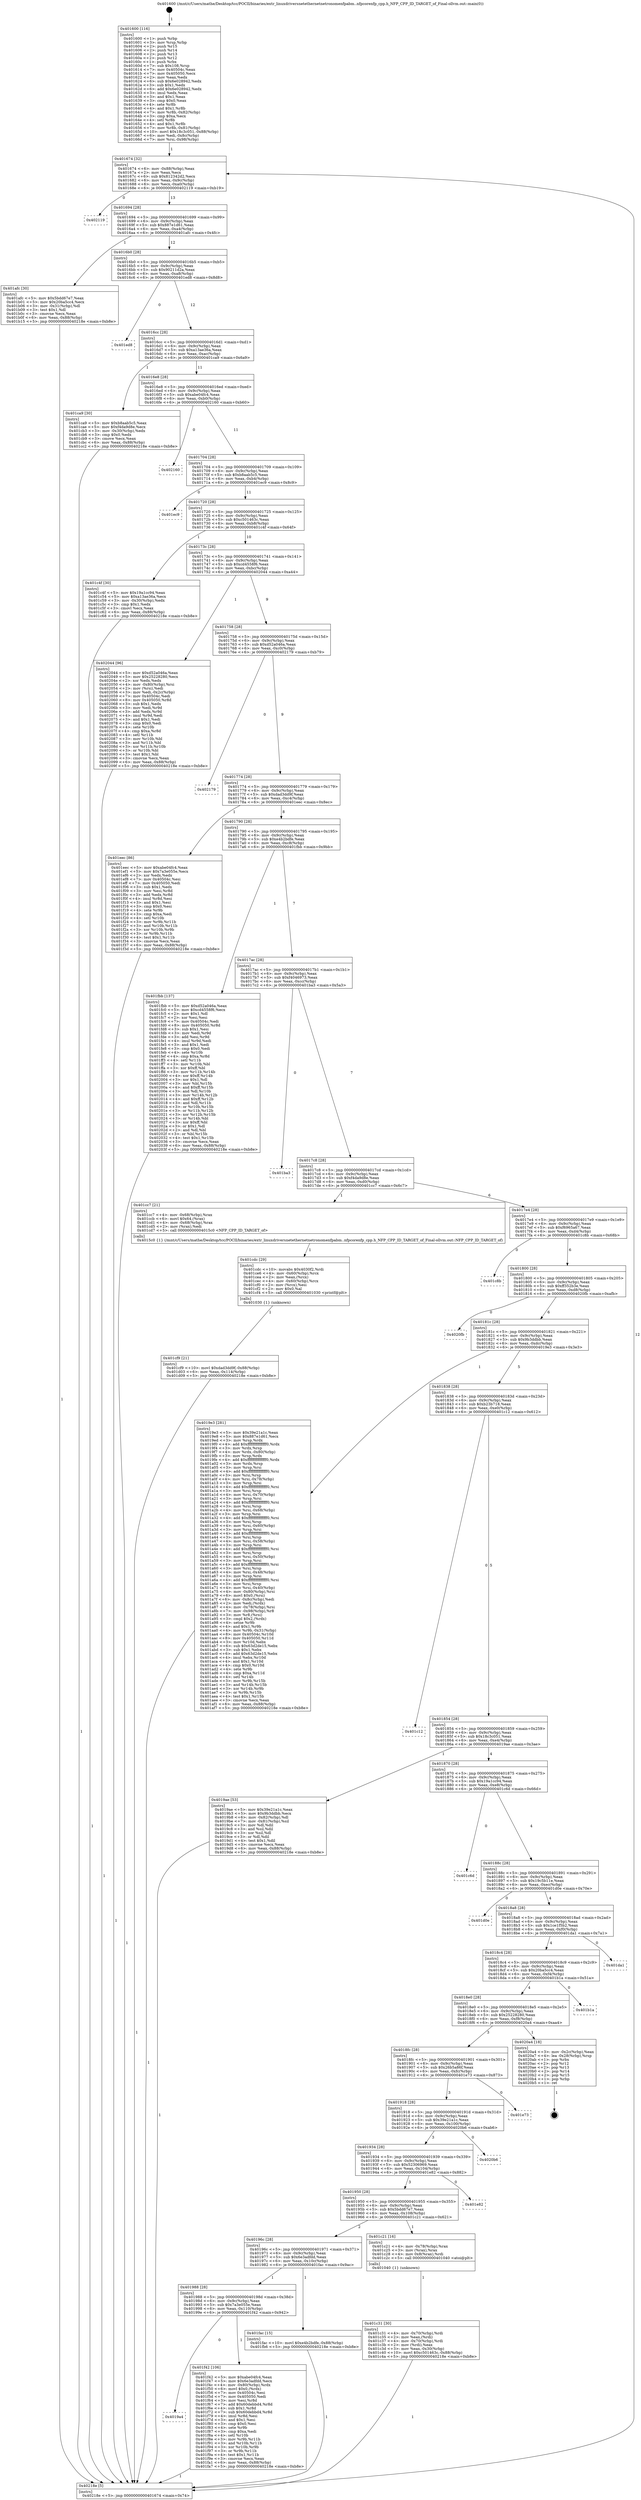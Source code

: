 digraph "0x401600" {
  label = "0x401600 (/mnt/c/Users/mathe/Desktop/tcc/POCII/binaries/extr_linuxdriversnetethernetnetronomenfpabm..nfpcorenfp_cpp.h_NFP_CPP_ID_TARGET_of_Final-ollvm.out::main(0))"
  labelloc = "t"
  node[shape=record]

  Entry [label="",width=0.3,height=0.3,shape=circle,fillcolor=black,style=filled]
  "0x401674" [label="{
     0x401674 [32]\l
     | [instrs]\l
     &nbsp;&nbsp;0x401674 \<+6\>: mov -0x88(%rbp),%eax\l
     &nbsp;&nbsp;0x40167a \<+2\>: mov %eax,%ecx\l
     &nbsp;&nbsp;0x40167c \<+6\>: sub $0x812342d2,%ecx\l
     &nbsp;&nbsp;0x401682 \<+6\>: mov %eax,-0x9c(%rbp)\l
     &nbsp;&nbsp;0x401688 \<+6\>: mov %ecx,-0xa0(%rbp)\l
     &nbsp;&nbsp;0x40168e \<+6\>: je 0000000000402119 \<main+0xb19\>\l
  }"]
  "0x402119" [label="{
     0x402119\l
  }", style=dashed]
  "0x401694" [label="{
     0x401694 [28]\l
     | [instrs]\l
     &nbsp;&nbsp;0x401694 \<+5\>: jmp 0000000000401699 \<main+0x99\>\l
     &nbsp;&nbsp;0x401699 \<+6\>: mov -0x9c(%rbp),%eax\l
     &nbsp;&nbsp;0x40169f \<+5\>: sub $0x887e1d61,%eax\l
     &nbsp;&nbsp;0x4016a4 \<+6\>: mov %eax,-0xa4(%rbp)\l
     &nbsp;&nbsp;0x4016aa \<+6\>: je 0000000000401afc \<main+0x4fc\>\l
  }"]
  Exit [label="",width=0.3,height=0.3,shape=circle,fillcolor=black,style=filled,peripheries=2]
  "0x401afc" [label="{
     0x401afc [30]\l
     | [instrs]\l
     &nbsp;&nbsp;0x401afc \<+5\>: mov $0x5bdd67e7,%eax\l
     &nbsp;&nbsp;0x401b01 \<+5\>: mov $0x20ba5cc4,%ecx\l
     &nbsp;&nbsp;0x401b06 \<+3\>: mov -0x31(%rbp),%dl\l
     &nbsp;&nbsp;0x401b09 \<+3\>: test $0x1,%dl\l
     &nbsp;&nbsp;0x401b0c \<+3\>: cmovne %ecx,%eax\l
     &nbsp;&nbsp;0x401b0f \<+6\>: mov %eax,-0x88(%rbp)\l
     &nbsp;&nbsp;0x401b15 \<+5\>: jmp 000000000040218e \<main+0xb8e\>\l
  }"]
  "0x4016b0" [label="{
     0x4016b0 [28]\l
     | [instrs]\l
     &nbsp;&nbsp;0x4016b0 \<+5\>: jmp 00000000004016b5 \<main+0xb5\>\l
     &nbsp;&nbsp;0x4016b5 \<+6\>: mov -0x9c(%rbp),%eax\l
     &nbsp;&nbsp;0x4016bb \<+5\>: sub $0x90211d2a,%eax\l
     &nbsp;&nbsp;0x4016c0 \<+6\>: mov %eax,-0xa8(%rbp)\l
     &nbsp;&nbsp;0x4016c6 \<+6\>: je 0000000000401ed8 \<main+0x8d8\>\l
  }"]
  "0x4019a4" [label="{
     0x4019a4\l
  }", style=dashed]
  "0x401ed8" [label="{
     0x401ed8\l
  }", style=dashed]
  "0x4016cc" [label="{
     0x4016cc [28]\l
     | [instrs]\l
     &nbsp;&nbsp;0x4016cc \<+5\>: jmp 00000000004016d1 \<main+0xd1\>\l
     &nbsp;&nbsp;0x4016d1 \<+6\>: mov -0x9c(%rbp),%eax\l
     &nbsp;&nbsp;0x4016d7 \<+5\>: sub $0xa13ae36a,%eax\l
     &nbsp;&nbsp;0x4016dc \<+6\>: mov %eax,-0xac(%rbp)\l
     &nbsp;&nbsp;0x4016e2 \<+6\>: je 0000000000401ca9 \<main+0x6a9\>\l
  }"]
  "0x401f42" [label="{
     0x401f42 [106]\l
     | [instrs]\l
     &nbsp;&nbsp;0x401f42 \<+5\>: mov $0xabe04fc4,%eax\l
     &nbsp;&nbsp;0x401f47 \<+5\>: mov $0x6e3adfdd,%ecx\l
     &nbsp;&nbsp;0x401f4c \<+4\>: mov -0x80(%rbp),%rdx\l
     &nbsp;&nbsp;0x401f50 \<+6\>: movl $0x0,(%rdx)\l
     &nbsp;&nbsp;0x401f56 \<+7\>: mov 0x40504c,%esi\l
     &nbsp;&nbsp;0x401f5d \<+7\>: mov 0x405050,%edi\l
     &nbsp;&nbsp;0x401f64 \<+3\>: mov %esi,%r8d\l
     &nbsp;&nbsp;0x401f67 \<+7\>: add $0x60debbd4,%r8d\l
     &nbsp;&nbsp;0x401f6e \<+4\>: sub $0x1,%r8d\l
     &nbsp;&nbsp;0x401f72 \<+7\>: sub $0x60debbd4,%r8d\l
     &nbsp;&nbsp;0x401f79 \<+4\>: imul %r8d,%esi\l
     &nbsp;&nbsp;0x401f7d \<+3\>: and $0x1,%esi\l
     &nbsp;&nbsp;0x401f80 \<+3\>: cmp $0x0,%esi\l
     &nbsp;&nbsp;0x401f83 \<+4\>: sete %r9b\l
     &nbsp;&nbsp;0x401f87 \<+3\>: cmp $0xa,%edi\l
     &nbsp;&nbsp;0x401f8a \<+4\>: setl %r10b\l
     &nbsp;&nbsp;0x401f8e \<+3\>: mov %r9b,%r11b\l
     &nbsp;&nbsp;0x401f91 \<+3\>: and %r10b,%r11b\l
     &nbsp;&nbsp;0x401f94 \<+3\>: xor %r10b,%r9b\l
     &nbsp;&nbsp;0x401f97 \<+3\>: or %r9b,%r11b\l
     &nbsp;&nbsp;0x401f9a \<+4\>: test $0x1,%r11b\l
     &nbsp;&nbsp;0x401f9e \<+3\>: cmovne %ecx,%eax\l
     &nbsp;&nbsp;0x401fa1 \<+6\>: mov %eax,-0x88(%rbp)\l
     &nbsp;&nbsp;0x401fa7 \<+5\>: jmp 000000000040218e \<main+0xb8e\>\l
  }"]
  "0x401ca9" [label="{
     0x401ca9 [30]\l
     | [instrs]\l
     &nbsp;&nbsp;0x401ca9 \<+5\>: mov $0xb8aab5c5,%eax\l
     &nbsp;&nbsp;0x401cae \<+5\>: mov $0xf4da9d8e,%ecx\l
     &nbsp;&nbsp;0x401cb3 \<+3\>: mov -0x30(%rbp),%edx\l
     &nbsp;&nbsp;0x401cb6 \<+3\>: cmp $0x0,%edx\l
     &nbsp;&nbsp;0x401cb9 \<+3\>: cmove %ecx,%eax\l
     &nbsp;&nbsp;0x401cbc \<+6\>: mov %eax,-0x88(%rbp)\l
     &nbsp;&nbsp;0x401cc2 \<+5\>: jmp 000000000040218e \<main+0xb8e\>\l
  }"]
  "0x4016e8" [label="{
     0x4016e8 [28]\l
     | [instrs]\l
     &nbsp;&nbsp;0x4016e8 \<+5\>: jmp 00000000004016ed \<main+0xed\>\l
     &nbsp;&nbsp;0x4016ed \<+6\>: mov -0x9c(%rbp),%eax\l
     &nbsp;&nbsp;0x4016f3 \<+5\>: sub $0xabe04fc4,%eax\l
     &nbsp;&nbsp;0x4016f8 \<+6\>: mov %eax,-0xb0(%rbp)\l
     &nbsp;&nbsp;0x4016fe \<+6\>: je 0000000000402160 \<main+0xb60\>\l
  }"]
  "0x401988" [label="{
     0x401988 [28]\l
     | [instrs]\l
     &nbsp;&nbsp;0x401988 \<+5\>: jmp 000000000040198d \<main+0x38d\>\l
     &nbsp;&nbsp;0x40198d \<+6\>: mov -0x9c(%rbp),%eax\l
     &nbsp;&nbsp;0x401993 \<+5\>: sub $0x7a3e055e,%eax\l
     &nbsp;&nbsp;0x401998 \<+6\>: mov %eax,-0x110(%rbp)\l
     &nbsp;&nbsp;0x40199e \<+6\>: je 0000000000401f42 \<main+0x942\>\l
  }"]
  "0x402160" [label="{
     0x402160\l
  }", style=dashed]
  "0x401704" [label="{
     0x401704 [28]\l
     | [instrs]\l
     &nbsp;&nbsp;0x401704 \<+5\>: jmp 0000000000401709 \<main+0x109\>\l
     &nbsp;&nbsp;0x401709 \<+6\>: mov -0x9c(%rbp),%eax\l
     &nbsp;&nbsp;0x40170f \<+5\>: sub $0xb8aab5c5,%eax\l
     &nbsp;&nbsp;0x401714 \<+6\>: mov %eax,-0xb4(%rbp)\l
     &nbsp;&nbsp;0x40171a \<+6\>: je 0000000000401ec9 \<main+0x8c9\>\l
  }"]
  "0x401fac" [label="{
     0x401fac [15]\l
     | [instrs]\l
     &nbsp;&nbsp;0x401fac \<+10\>: movl $0xe4b2bdfe,-0x88(%rbp)\l
     &nbsp;&nbsp;0x401fb6 \<+5\>: jmp 000000000040218e \<main+0xb8e\>\l
  }"]
  "0x401ec9" [label="{
     0x401ec9\l
  }", style=dashed]
  "0x401720" [label="{
     0x401720 [28]\l
     | [instrs]\l
     &nbsp;&nbsp;0x401720 \<+5\>: jmp 0000000000401725 \<main+0x125\>\l
     &nbsp;&nbsp;0x401725 \<+6\>: mov -0x9c(%rbp),%eax\l
     &nbsp;&nbsp;0x40172b \<+5\>: sub $0xc501463c,%eax\l
     &nbsp;&nbsp;0x401730 \<+6\>: mov %eax,-0xb8(%rbp)\l
     &nbsp;&nbsp;0x401736 \<+6\>: je 0000000000401c4f \<main+0x64f\>\l
  }"]
  "0x401cf9" [label="{
     0x401cf9 [21]\l
     | [instrs]\l
     &nbsp;&nbsp;0x401cf9 \<+10\>: movl $0xdad3dd9f,-0x88(%rbp)\l
     &nbsp;&nbsp;0x401d03 \<+6\>: mov %eax,-0x114(%rbp)\l
     &nbsp;&nbsp;0x401d09 \<+5\>: jmp 000000000040218e \<main+0xb8e\>\l
  }"]
  "0x401c4f" [label="{
     0x401c4f [30]\l
     | [instrs]\l
     &nbsp;&nbsp;0x401c4f \<+5\>: mov $0x19a1cc94,%eax\l
     &nbsp;&nbsp;0x401c54 \<+5\>: mov $0xa13ae36a,%ecx\l
     &nbsp;&nbsp;0x401c59 \<+3\>: mov -0x30(%rbp),%edx\l
     &nbsp;&nbsp;0x401c5c \<+3\>: cmp $0x1,%edx\l
     &nbsp;&nbsp;0x401c5f \<+3\>: cmovl %ecx,%eax\l
     &nbsp;&nbsp;0x401c62 \<+6\>: mov %eax,-0x88(%rbp)\l
     &nbsp;&nbsp;0x401c68 \<+5\>: jmp 000000000040218e \<main+0xb8e\>\l
  }"]
  "0x40173c" [label="{
     0x40173c [28]\l
     | [instrs]\l
     &nbsp;&nbsp;0x40173c \<+5\>: jmp 0000000000401741 \<main+0x141\>\l
     &nbsp;&nbsp;0x401741 \<+6\>: mov -0x9c(%rbp),%eax\l
     &nbsp;&nbsp;0x401747 \<+5\>: sub $0xcd4558f6,%eax\l
     &nbsp;&nbsp;0x40174c \<+6\>: mov %eax,-0xbc(%rbp)\l
     &nbsp;&nbsp;0x401752 \<+6\>: je 0000000000402044 \<main+0xa44\>\l
  }"]
  "0x401cdc" [label="{
     0x401cdc [29]\l
     | [instrs]\l
     &nbsp;&nbsp;0x401cdc \<+10\>: movabs $0x4030f2,%rdi\l
     &nbsp;&nbsp;0x401ce6 \<+4\>: mov -0x60(%rbp),%rcx\l
     &nbsp;&nbsp;0x401cea \<+2\>: mov %eax,(%rcx)\l
     &nbsp;&nbsp;0x401cec \<+4\>: mov -0x60(%rbp),%rcx\l
     &nbsp;&nbsp;0x401cf0 \<+2\>: mov (%rcx),%esi\l
     &nbsp;&nbsp;0x401cf2 \<+2\>: mov $0x0,%al\l
     &nbsp;&nbsp;0x401cf4 \<+5\>: call 0000000000401030 \<printf@plt\>\l
     | [calls]\l
     &nbsp;&nbsp;0x401030 \{1\} (unknown)\l
  }"]
  "0x402044" [label="{
     0x402044 [96]\l
     | [instrs]\l
     &nbsp;&nbsp;0x402044 \<+5\>: mov $0xd52a046a,%eax\l
     &nbsp;&nbsp;0x402049 \<+5\>: mov $0x25228280,%ecx\l
     &nbsp;&nbsp;0x40204e \<+2\>: xor %edx,%edx\l
     &nbsp;&nbsp;0x402050 \<+4\>: mov -0x80(%rbp),%rsi\l
     &nbsp;&nbsp;0x402054 \<+2\>: mov (%rsi),%edi\l
     &nbsp;&nbsp;0x402056 \<+3\>: mov %edi,-0x2c(%rbp)\l
     &nbsp;&nbsp;0x402059 \<+7\>: mov 0x40504c,%edi\l
     &nbsp;&nbsp;0x402060 \<+8\>: mov 0x405050,%r8d\l
     &nbsp;&nbsp;0x402068 \<+3\>: sub $0x1,%edx\l
     &nbsp;&nbsp;0x40206b \<+3\>: mov %edi,%r9d\l
     &nbsp;&nbsp;0x40206e \<+3\>: add %edx,%r9d\l
     &nbsp;&nbsp;0x402071 \<+4\>: imul %r9d,%edi\l
     &nbsp;&nbsp;0x402075 \<+3\>: and $0x1,%edi\l
     &nbsp;&nbsp;0x402078 \<+3\>: cmp $0x0,%edi\l
     &nbsp;&nbsp;0x40207b \<+4\>: sete %r10b\l
     &nbsp;&nbsp;0x40207f \<+4\>: cmp $0xa,%r8d\l
     &nbsp;&nbsp;0x402083 \<+4\>: setl %r11b\l
     &nbsp;&nbsp;0x402087 \<+3\>: mov %r10b,%bl\l
     &nbsp;&nbsp;0x40208a \<+3\>: and %r11b,%bl\l
     &nbsp;&nbsp;0x40208d \<+3\>: xor %r11b,%r10b\l
     &nbsp;&nbsp;0x402090 \<+3\>: or %r10b,%bl\l
     &nbsp;&nbsp;0x402093 \<+3\>: test $0x1,%bl\l
     &nbsp;&nbsp;0x402096 \<+3\>: cmovne %ecx,%eax\l
     &nbsp;&nbsp;0x402099 \<+6\>: mov %eax,-0x88(%rbp)\l
     &nbsp;&nbsp;0x40209f \<+5\>: jmp 000000000040218e \<main+0xb8e\>\l
  }"]
  "0x401758" [label="{
     0x401758 [28]\l
     | [instrs]\l
     &nbsp;&nbsp;0x401758 \<+5\>: jmp 000000000040175d \<main+0x15d\>\l
     &nbsp;&nbsp;0x40175d \<+6\>: mov -0x9c(%rbp),%eax\l
     &nbsp;&nbsp;0x401763 \<+5\>: sub $0xd52a046a,%eax\l
     &nbsp;&nbsp;0x401768 \<+6\>: mov %eax,-0xc0(%rbp)\l
     &nbsp;&nbsp;0x40176e \<+6\>: je 0000000000402179 \<main+0xb79\>\l
  }"]
  "0x401c31" [label="{
     0x401c31 [30]\l
     | [instrs]\l
     &nbsp;&nbsp;0x401c31 \<+4\>: mov -0x70(%rbp),%rdi\l
     &nbsp;&nbsp;0x401c35 \<+2\>: mov %eax,(%rdi)\l
     &nbsp;&nbsp;0x401c37 \<+4\>: mov -0x70(%rbp),%rdi\l
     &nbsp;&nbsp;0x401c3b \<+2\>: mov (%rdi),%eax\l
     &nbsp;&nbsp;0x401c3d \<+3\>: mov %eax,-0x30(%rbp)\l
     &nbsp;&nbsp;0x401c40 \<+10\>: movl $0xc501463c,-0x88(%rbp)\l
     &nbsp;&nbsp;0x401c4a \<+5\>: jmp 000000000040218e \<main+0xb8e\>\l
  }"]
  "0x402179" [label="{
     0x402179\l
  }", style=dashed]
  "0x401774" [label="{
     0x401774 [28]\l
     | [instrs]\l
     &nbsp;&nbsp;0x401774 \<+5\>: jmp 0000000000401779 \<main+0x179\>\l
     &nbsp;&nbsp;0x401779 \<+6\>: mov -0x9c(%rbp),%eax\l
     &nbsp;&nbsp;0x40177f \<+5\>: sub $0xdad3dd9f,%eax\l
     &nbsp;&nbsp;0x401784 \<+6\>: mov %eax,-0xc4(%rbp)\l
     &nbsp;&nbsp;0x40178a \<+6\>: je 0000000000401eec \<main+0x8ec\>\l
  }"]
  "0x40196c" [label="{
     0x40196c [28]\l
     | [instrs]\l
     &nbsp;&nbsp;0x40196c \<+5\>: jmp 0000000000401971 \<main+0x371\>\l
     &nbsp;&nbsp;0x401971 \<+6\>: mov -0x9c(%rbp),%eax\l
     &nbsp;&nbsp;0x401977 \<+5\>: sub $0x6e3adfdd,%eax\l
     &nbsp;&nbsp;0x40197c \<+6\>: mov %eax,-0x10c(%rbp)\l
     &nbsp;&nbsp;0x401982 \<+6\>: je 0000000000401fac \<main+0x9ac\>\l
  }"]
  "0x401eec" [label="{
     0x401eec [86]\l
     | [instrs]\l
     &nbsp;&nbsp;0x401eec \<+5\>: mov $0xabe04fc4,%eax\l
     &nbsp;&nbsp;0x401ef1 \<+5\>: mov $0x7a3e055e,%ecx\l
     &nbsp;&nbsp;0x401ef6 \<+2\>: xor %edx,%edx\l
     &nbsp;&nbsp;0x401ef8 \<+7\>: mov 0x40504c,%esi\l
     &nbsp;&nbsp;0x401eff \<+7\>: mov 0x405050,%edi\l
     &nbsp;&nbsp;0x401f06 \<+3\>: sub $0x1,%edx\l
     &nbsp;&nbsp;0x401f09 \<+3\>: mov %esi,%r8d\l
     &nbsp;&nbsp;0x401f0c \<+3\>: add %edx,%r8d\l
     &nbsp;&nbsp;0x401f0f \<+4\>: imul %r8d,%esi\l
     &nbsp;&nbsp;0x401f13 \<+3\>: and $0x1,%esi\l
     &nbsp;&nbsp;0x401f16 \<+3\>: cmp $0x0,%esi\l
     &nbsp;&nbsp;0x401f19 \<+4\>: sete %r9b\l
     &nbsp;&nbsp;0x401f1d \<+3\>: cmp $0xa,%edi\l
     &nbsp;&nbsp;0x401f20 \<+4\>: setl %r10b\l
     &nbsp;&nbsp;0x401f24 \<+3\>: mov %r9b,%r11b\l
     &nbsp;&nbsp;0x401f27 \<+3\>: and %r10b,%r11b\l
     &nbsp;&nbsp;0x401f2a \<+3\>: xor %r10b,%r9b\l
     &nbsp;&nbsp;0x401f2d \<+3\>: or %r9b,%r11b\l
     &nbsp;&nbsp;0x401f30 \<+4\>: test $0x1,%r11b\l
     &nbsp;&nbsp;0x401f34 \<+3\>: cmovne %ecx,%eax\l
     &nbsp;&nbsp;0x401f37 \<+6\>: mov %eax,-0x88(%rbp)\l
     &nbsp;&nbsp;0x401f3d \<+5\>: jmp 000000000040218e \<main+0xb8e\>\l
  }"]
  "0x401790" [label="{
     0x401790 [28]\l
     | [instrs]\l
     &nbsp;&nbsp;0x401790 \<+5\>: jmp 0000000000401795 \<main+0x195\>\l
     &nbsp;&nbsp;0x401795 \<+6\>: mov -0x9c(%rbp),%eax\l
     &nbsp;&nbsp;0x40179b \<+5\>: sub $0xe4b2bdfe,%eax\l
     &nbsp;&nbsp;0x4017a0 \<+6\>: mov %eax,-0xc8(%rbp)\l
     &nbsp;&nbsp;0x4017a6 \<+6\>: je 0000000000401fbb \<main+0x9bb\>\l
  }"]
  "0x401c21" [label="{
     0x401c21 [16]\l
     | [instrs]\l
     &nbsp;&nbsp;0x401c21 \<+4\>: mov -0x78(%rbp),%rax\l
     &nbsp;&nbsp;0x401c25 \<+3\>: mov (%rax),%rax\l
     &nbsp;&nbsp;0x401c28 \<+4\>: mov 0x8(%rax),%rdi\l
     &nbsp;&nbsp;0x401c2c \<+5\>: call 0000000000401040 \<atoi@plt\>\l
     | [calls]\l
     &nbsp;&nbsp;0x401040 \{1\} (unknown)\l
  }"]
  "0x401fbb" [label="{
     0x401fbb [137]\l
     | [instrs]\l
     &nbsp;&nbsp;0x401fbb \<+5\>: mov $0xd52a046a,%eax\l
     &nbsp;&nbsp;0x401fc0 \<+5\>: mov $0xcd4558f6,%ecx\l
     &nbsp;&nbsp;0x401fc5 \<+2\>: mov $0x1,%dl\l
     &nbsp;&nbsp;0x401fc7 \<+2\>: xor %esi,%esi\l
     &nbsp;&nbsp;0x401fc9 \<+7\>: mov 0x40504c,%edi\l
     &nbsp;&nbsp;0x401fd0 \<+8\>: mov 0x405050,%r8d\l
     &nbsp;&nbsp;0x401fd8 \<+3\>: sub $0x1,%esi\l
     &nbsp;&nbsp;0x401fdb \<+3\>: mov %edi,%r9d\l
     &nbsp;&nbsp;0x401fde \<+3\>: add %esi,%r9d\l
     &nbsp;&nbsp;0x401fe1 \<+4\>: imul %r9d,%edi\l
     &nbsp;&nbsp;0x401fe5 \<+3\>: and $0x1,%edi\l
     &nbsp;&nbsp;0x401fe8 \<+3\>: cmp $0x0,%edi\l
     &nbsp;&nbsp;0x401feb \<+4\>: sete %r10b\l
     &nbsp;&nbsp;0x401fef \<+4\>: cmp $0xa,%r8d\l
     &nbsp;&nbsp;0x401ff3 \<+4\>: setl %r11b\l
     &nbsp;&nbsp;0x401ff7 \<+3\>: mov %r10b,%bl\l
     &nbsp;&nbsp;0x401ffa \<+3\>: xor $0xff,%bl\l
     &nbsp;&nbsp;0x401ffd \<+3\>: mov %r11b,%r14b\l
     &nbsp;&nbsp;0x402000 \<+4\>: xor $0xff,%r14b\l
     &nbsp;&nbsp;0x402004 \<+3\>: xor $0x1,%dl\l
     &nbsp;&nbsp;0x402007 \<+3\>: mov %bl,%r15b\l
     &nbsp;&nbsp;0x40200a \<+4\>: and $0xff,%r15b\l
     &nbsp;&nbsp;0x40200e \<+3\>: and %dl,%r10b\l
     &nbsp;&nbsp;0x402011 \<+3\>: mov %r14b,%r12b\l
     &nbsp;&nbsp;0x402014 \<+4\>: and $0xff,%r12b\l
     &nbsp;&nbsp;0x402018 \<+3\>: and %dl,%r11b\l
     &nbsp;&nbsp;0x40201b \<+3\>: or %r10b,%r15b\l
     &nbsp;&nbsp;0x40201e \<+3\>: or %r11b,%r12b\l
     &nbsp;&nbsp;0x402021 \<+3\>: xor %r12b,%r15b\l
     &nbsp;&nbsp;0x402024 \<+3\>: or %r14b,%bl\l
     &nbsp;&nbsp;0x402027 \<+3\>: xor $0xff,%bl\l
     &nbsp;&nbsp;0x40202a \<+3\>: or $0x1,%dl\l
     &nbsp;&nbsp;0x40202d \<+2\>: and %dl,%bl\l
     &nbsp;&nbsp;0x40202f \<+3\>: or %bl,%r15b\l
     &nbsp;&nbsp;0x402032 \<+4\>: test $0x1,%r15b\l
     &nbsp;&nbsp;0x402036 \<+3\>: cmovne %ecx,%eax\l
     &nbsp;&nbsp;0x402039 \<+6\>: mov %eax,-0x88(%rbp)\l
     &nbsp;&nbsp;0x40203f \<+5\>: jmp 000000000040218e \<main+0xb8e\>\l
  }"]
  "0x4017ac" [label="{
     0x4017ac [28]\l
     | [instrs]\l
     &nbsp;&nbsp;0x4017ac \<+5\>: jmp 00000000004017b1 \<main+0x1b1\>\l
     &nbsp;&nbsp;0x4017b1 \<+6\>: mov -0x9c(%rbp),%eax\l
     &nbsp;&nbsp;0x4017b7 \<+5\>: sub $0xf4046973,%eax\l
     &nbsp;&nbsp;0x4017bc \<+6\>: mov %eax,-0xcc(%rbp)\l
     &nbsp;&nbsp;0x4017c2 \<+6\>: je 0000000000401ba3 \<main+0x5a3\>\l
  }"]
  "0x401950" [label="{
     0x401950 [28]\l
     | [instrs]\l
     &nbsp;&nbsp;0x401950 \<+5\>: jmp 0000000000401955 \<main+0x355\>\l
     &nbsp;&nbsp;0x401955 \<+6\>: mov -0x9c(%rbp),%eax\l
     &nbsp;&nbsp;0x40195b \<+5\>: sub $0x5bdd67e7,%eax\l
     &nbsp;&nbsp;0x401960 \<+6\>: mov %eax,-0x108(%rbp)\l
     &nbsp;&nbsp;0x401966 \<+6\>: je 0000000000401c21 \<main+0x621\>\l
  }"]
  "0x401ba3" [label="{
     0x401ba3\l
  }", style=dashed]
  "0x4017c8" [label="{
     0x4017c8 [28]\l
     | [instrs]\l
     &nbsp;&nbsp;0x4017c8 \<+5\>: jmp 00000000004017cd \<main+0x1cd\>\l
     &nbsp;&nbsp;0x4017cd \<+6\>: mov -0x9c(%rbp),%eax\l
     &nbsp;&nbsp;0x4017d3 \<+5\>: sub $0xf4da9d8e,%eax\l
     &nbsp;&nbsp;0x4017d8 \<+6\>: mov %eax,-0xd0(%rbp)\l
     &nbsp;&nbsp;0x4017de \<+6\>: je 0000000000401cc7 \<main+0x6c7\>\l
  }"]
  "0x401e82" [label="{
     0x401e82\l
  }", style=dashed]
  "0x401cc7" [label="{
     0x401cc7 [21]\l
     | [instrs]\l
     &nbsp;&nbsp;0x401cc7 \<+4\>: mov -0x68(%rbp),%rax\l
     &nbsp;&nbsp;0x401ccb \<+6\>: movl $0x64,(%rax)\l
     &nbsp;&nbsp;0x401cd1 \<+4\>: mov -0x68(%rbp),%rax\l
     &nbsp;&nbsp;0x401cd5 \<+2\>: mov (%rax),%edi\l
     &nbsp;&nbsp;0x401cd7 \<+5\>: call 00000000004015c0 \<NFP_CPP_ID_TARGET_of\>\l
     | [calls]\l
     &nbsp;&nbsp;0x4015c0 \{1\} (/mnt/c/Users/mathe/Desktop/tcc/POCII/binaries/extr_linuxdriversnetethernetnetronomenfpabm..nfpcorenfp_cpp.h_NFP_CPP_ID_TARGET_of_Final-ollvm.out::NFP_CPP_ID_TARGET_of)\l
  }"]
  "0x4017e4" [label="{
     0x4017e4 [28]\l
     | [instrs]\l
     &nbsp;&nbsp;0x4017e4 \<+5\>: jmp 00000000004017e9 \<main+0x1e9\>\l
     &nbsp;&nbsp;0x4017e9 \<+6\>: mov -0x9c(%rbp),%eax\l
     &nbsp;&nbsp;0x4017ef \<+5\>: sub $0xf6965a67,%eax\l
     &nbsp;&nbsp;0x4017f4 \<+6\>: mov %eax,-0xd4(%rbp)\l
     &nbsp;&nbsp;0x4017fa \<+6\>: je 0000000000401c8b \<main+0x68b\>\l
  }"]
  "0x401934" [label="{
     0x401934 [28]\l
     | [instrs]\l
     &nbsp;&nbsp;0x401934 \<+5\>: jmp 0000000000401939 \<main+0x339\>\l
     &nbsp;&nbsp;0x401939 \<+6\>: mov -0x9c(%rbp),%eax\l
     &nbsp;&nbsp;0x40193f \<+5\>: sub $0x52306969,%eax\l
     &nbsp;&nbsp;0x401944 \<+6\>: mov %eax,-0x104(%rbp)\l
     &nbsp;&nbsp;0x40194a \<+6\>: je 0000000000401e82 \<main+0x882\>\l
  }"]
  "0x401c8b" [label="{
     0x401c8b\l
  }", style=dashed]
  "0x401800" [label="{
     0x401800 [28]\l
     | [instrs]\l
     &nbsp;&nbsp;0x401800 \<+5\>: jmp 0000000000401805 \<main+0x205\>\l
     &nbsp;&nbsp;0x401805 \<+6\>: mov -0x9c(%rbp),%eax\l
     &nbsp;&nbsp;0x40180b \<+5\>: sub $0xff352b3e,%eax\l
     &nbsp;&nbsp;0x401810 \<+6\>: mov %eax,-0xd8(%rbp)\l
     &nbsp;&nbsp;0x401816 \<+6\>: je 00000000004020fb \<main+0xafb\>\l
  }"]
  "0x4020b6" [label="{
     0x4020b6\l
  }", style=dashed]
  "0x4020fb" [label="{
     0x4020fb\l
  }", style=dashed]
  "0x40181c" [label="{
     0x40181c [28]\l
     | [instrs]\l
     &nbsp;&nbsp;0x40181c \<+5\>: jmp 0000000000401821 \<main+0x221\>\l
     &nbsp;&nbsp;0x401821 \<+6\>: mov -0x9c(%rbp),%eax\l
     &nbsp;&nbsp;0x401827 \<+5\>: sub $0x9b3ddbb,%eax\l
     &nbsp;&nbsp;0x40182c \<+6\>: mov %eax,-0xdc(%rbp)\l
     &nbsp;&nbsp;0x401832 \<+6\>: je 00000000004019e3 \<main+0x3e3\>\l
  }"]
  "0x401918" [label="{
     0x401918 [28]\l
     | [instrs]\l
     &nbsp;&nbsp;0x401918 \<+5\>: jmp 000000000040191d \<main+0x31d\>\l
     &nbsp;&nbsp;0x40191d \<+6\>: mov -0x9c(%rbp),%eax\l
     &nbsp;&nbsp;0x401923 \<+5\>: sub $0x39e21a1c,%eax\l
     &nbsp;&nbsp;0x401928 \<+6\>: mov %eax,-0x100(%rbp)\l
     &nbsp;&nbsp;0x40192e \<+6\>: je 00000000004020b6 \<main+0xab6\>\l
  }"]
  "0x4019e3" [label="{
     0x4019e3 [281]\l
     | [instrs]\l
     &nbsp;&nbsp;0x4019e3 \<+5\>: mov $0x39e21a1c,%eax\l
     &nbsp;&nbsp;0x4019e8 \<+5\>: mov $0x887e1d61,%ecx\l
     &nbsp;&nbsp;0x4019ed \<+3\>: mov %rsp,%rdx\l
     &nbsp;&nbsp;0x4019f0 \<+4\>: add $0xfffffffffffffff0,%rdx\l
     &nbsp;&nbsp;0x4019f4 \<+3\>: mov %rdx,%rsp\l
     &nbsp;&nbsp;0x4019f7 \<+4\>: mov %rdx,-0x80(%rbp)\l
     &nbsp;&nbsp;0x4019fb \<+3\>: mov %rsp,%rdx\l
     &nbsp;&nbsp;0x4019fe \<+4\>: add $0xfffffffffffffff0,%rdx\l
     &nbsp;&nbsp;0x401a02 \<+3\>: mov %rdx,%rsp\l
     &nbsp;&nbsp;0x401a05 \<+3\>: mov %rsp,%rsi\l
     &nbsp;&nbsp;0x401a08 \<+4\>: add $0xfffffffffffffff0,%rsi\l
     &nbsp;&nbsp;0x401a0c \<+3\>: mov %rsi,%rsp\l
     &nbsp;&nbsp;0x401a0f \<+4\>: mov %rsi,-0x78(%rbp)\l
     &nbsp;&nbsp;0x401a13 \<+3\>: mov %rsp,%rsi\l
     &nbsp;&nbsp;0x401a16 \<+4\>: add $0xfffffffffffffff0,%rsi\l
     &nbsp;&nbsp;0x401a1a \<+3\>: mov %rsi,%rsp\l
     &nbsp;&nbsp;0x401a1d \<+4\>: mov %rsi,-0x70(%rbp)\l
     &nbsp;&nbsp;0x401a21 \<+3\>: mov %rsp,%rsi\l
     &nbsp;&nbsp;0x401a24 \<+4\>: add $0xfffffffffffffff0,%rsi\l
     &nbsp;&nbsp;0x401a28 \<+3\>: mov %rsi,%rsp\l
     &nbsp;&nbsp;0x401a2b \<+4\>: mov %rsi,-0x68(%rbp)\l
     &nbsp;&nbsp;0x401a2f \<+3\>: mov %rsp,%rsi\l
     &nbsp;&nbsp;0x401a32 \<+4\>: add $0xfffffffffffffff0,%rsi\l
     &nbsp;&nbsp;0x401a36 \<+3\>: mov %rsi,%rsp\l
     &nbsp;&nbsp;0x401a39 \<+4\>: mov %rsi,-0x60(%rbp)\l
     &nbsp;&nbsp;0x401a3d \<+3\>: mov %rsp,%rsi\l
     &nbsp;&nbsp;0x401a40 \<+4\>: add $0xfffffffffffffff0,%rsi\l
     &nbsp;&nbsp;0x401a44 \<+3\>: mov %rsi,%rsp\l
     &nbsp;&nbsp;0x401a47 \<+4\>: mov %rsi,-0x58(%rbp)\l
     &nbsp;&nbsp;0x401a4b \<+3\>: mov %rsp,%rsi\l
     &nbsp;&nbsp;0x401a4e \<+4\>: add $0xfffffffffffffff0,%rsi\l
     &nbsp;&nbsp;0x401a52 \<+3\>: mov %rsi,%rsp\l
     &nbsp;&nbsp;0x401a55 \<+4\>: mov %rsi,-0x50(%rbp)\l
     &nbsp;&nbsp;0x401a59 \<+3\>: mov %rsp,%rsi\l
     &nbsp;&nbsp;0x401a5c \<+4\>: add $0xfffffffffffffff0,%rsi\l
     &nbsp;&nbsp;0x401a60 \<+3\>: mov %rsi,%rsp\l
     &nbsp;&nbsp;0x401a63 \<+4\>: mov %rsi,-0x48(%rbp)\l
     &nbsp;&nbsp;0x401a67 \<+3\>: mov %rsp,%rsi\l
     &nbsp;&nbsp;0x401a6a \<+4\>: add $0xfffffffffffffff0,%rsi\l
     &nbsp;&nbsp;0x401a6e \<+3\>: mov %rsi,%rsp\l
     &nbsp;&nbsp;0x401a71 \<+4\>: mov %rsi,-0x40(%rbp)\l
     &nbsp;&nbsp;0x401a75 \<+4\>: mov -0x80(%rbp),%rsi\l
     &nbsp;&nbsp;0x401a79 \<+6\>: movl $0x0,(%rsi)\l
     &nbsp;&nbsp;0x401a7f \<+6\>: mov -0x8c(%rbp),%edi\l
     &nbsp;&nbsp;0x401a85 \<+2\>: mov %edi,(%rdx)\l
     &nbsp;&nbsp;0x401a87 \<+4\>: mov -0x78(%rbp),%rsi\l
     &nbsp;&nbsp;0x401a8b \<+7\>: mov -0x98(%rbp),%r8\l
     &nbsp;&nbsp;0x401a92 \<+3\>: mov %r8,(%rsi)\l
     &nbsp;&nbsp;0x401a95 \<+3\>: cmpl $0x2,(%rdx)\l
     &nbsp;&nbsp;0x401a98 \<+4\>: setne %r9b\l
     &nbsp;&nbsp;0x401a9c \<+4\>: and $0x1,%r9b\l
     &nbsp;&nbsp;0x401aa0 \<+4\>: mov %r9b,-0x31(%rbp)\l
     &nbsp;&nbsp;0x401aa4 \<+8\>: mov 0x40504c,%r10d\l
     &nbsp;&nbsp;0x401aac \<+8\>: mov 0x405050,%r11d\l
     &nbsp;&nbsp;0x401ab4 \<+3\>: mov %r10d,%ebx\l
     &nbsp;&nbsp;0x401ab7 \<+6\>: sub $0x63d2de15,%ebx\l
     &nbsp;&nbsp;0x401abd \<+3\>: sub $0x1,%ebx\l
     &nbsp;&nbsp;0x401ac0 \<+6\>: add $0x63d2de15,%ebx\l
     &nbsp;&nbsp;0x401ac6 \<+4\>: imul %ebx,%r10d\l
     &nbsp;&nbsp;0x401aca \<+4\>: and $0x1,%r10d\l
     &nbsp;&nbsp;0x401ace \<+4\>: cmp $0x0,%r10d\l
     &nbsp;&nbsp;0x401ad2 \<+4\>: sete %r9b\l
     &nbsp;&nbsp;0x401ad6 \<+4\>: cmp $0xa,%r11d\l
     &nbsp;&nbsp;0x401ada \<+4\>: setl %r14b\l
     &nbsp;&nbsp;0x401ade \<+3\>: mov %r9b,%r15b\l
     &nbsp;&nbsp;0x401ae1 \<+3\>: and %r14b,%r15b\l
     &nbsp;&nbsp;0x401ae4 \<+3\>: xor %r14b,%r9b\l
     &nbsp;&nbsp;0x401ae7 \<+3\>: or %r9b,%r15b\l
     &nbsp;&nbsp;0x401aea \<+4\>: test $0x1,%r15b\l
     &nbsp;&nbsp;0x401aee \<+3\>: cmovne %ecx,%eax\l
     &nbsp;&nbsp;0x401af1 \<+6\>: mov %eax,-0x88(%rbp)\l
     &nbsp;&nbsp;0x401af7 \<+5\>: jmp 000000000040218e \<main+0xb8e\>\l
  }"]
  "0x401838" [label="{
     0x401838 [28]\l
     | [instrs]\l
     &nbsp;&nbsp;0x401838 \<+5\>: jmp 000000000040183d \<main+0x23d\>\l
     &nbsp;&nbsp;0x40183d \<+6\>: mov -0x9c(%rbp),%eax\l
     &nbsp;&nbsp;0x401843 \<+5\>: sub $0xb23b718,%eax\l
     &nbsp;&nbsp;0x401848 \<+6\>: mov %eax,-0xe0(%rbp)\l
     &nbsp;&nbsp;0x40184e \<+6\>: je 0000000000401c12 \<main+0x612\>\l
  }"]
  "0x401e73" [label="{
     0x401e73\l
  }", style=dashed]
  "0x401c12" [label="{
     0x401c12\l
  }", style=dashed]
  "0x401854" [label="{
     0x401854 [28]\l
     | [instrs]\l
     &nbsp;&nbsp;0x401854 \<+5\>: jmp 0000000000401859 \<main+0x259\>\l
     &nbsp;&nbsp;0x401859 \<+6\>: mov -0x9c(%rbp),%eax\l
     &nbsp;&nbsp;0x40185f \<+5\>: sub $0x18c3c051,%eax\l
     &nbsp;&nbsp;0x401864 \<+6\>: mov %eax,-0xe4(%rbp)\l
     &nbsp;&nbsp;0x40186a \<+6\>: je 00000000004019ae \<main+0x3ae\>\l
  }"]
  "0x4018fc" [label="{
     0x4018fc [28]\l
     | [instrs]\l
     &nbsp;&nbsp;0x4018fc \<+5\>: jmp 0000000000401901 \<main+0x301\>\l
     &nbsp;&nbsp;0x401901 \<+6\>: mov -0x9c(%rbp),%eax\l
     &nbsp;&nbsp;0x401907 \<+5\>: sub $0x26b5a86f,%eax\l
     &nbsp;&nbsp;0x40190c \<+6\>: mov %eax,-0xfc(%rbp)\l
     &nbsp;&nbsp;0x401912 \<+6\>: je 0000000000401e73 \<main+0x873\>\l
  }"]
  "0x4019ae" [label="{
     0x4019ae [53]\l
     | [instrs]\l
     &nbsp;&nbsp;0x4019ae \<+5\>: mov $0x39e21a1c,%eax\l
     &nbsp;&nbsp;0x4019b3 \<+5\>: mov $0x9b3ddbb,%ecx\l
     &nbsp;&nbsp;0x4019b8 \<+6\>: mov -0x82(%rbp),%dl\l
     &nbsp;&nbsp;0x4019be \<+7\>: mov -0x81(%rbp),%sil\l
     &nbsp;&nbsp;0x4019c5 \<+3\>: mov %dl,%dil\l
     &nbsp;&nbsp;0x4019c8 \<+3\>: and %sil,%dil\l
     &nbsp;&nbsp;0x4019cb \<+3\>: xor %sil,%dl\l
     &nbsp;&nbsp;0x4019ce \<+3\>: or %dl,%dil\l
     &nbsp;&nbsp;0x4019d1 \<+4\>: test $0x1,%dil\l
     &nbsp;&nbsp;0x4019d5 \<+3\>: cmovne %ecx,%eax\l
     &nbsp;&nbsp;0x4019d8 \<+6\>: mov %eax,-0x88(%rbp)\l
     &nbsp;&nbsp;0x4019de \<+5\>: jmp 000000000040218e \<main+0xb8e\>\l
  }"]
  "0x401870" [label="{
     0x401870 [28]\l
     | [instrs]\l
     &nbsp;&nbsp;0x401870 \<+5\>: jmp 0000000000401875 \<main+0x275\>\l
     &nbsp;&nbsp;0x401875 \<+6\>: mov -0x9c(%rbp),%eax\l
     &nbsp;&nbsp;0x40187b \<+5\>: sub $0x19a1cc94,%eax\l
     &nbsp;&nbsp;0x401880 \<+6\>: mov %eax,-0xe8(%rbp)\l
     &nbsp;&nbsp;0x401886 \<+6\>: je 0000000000401c6d \<main+0x66d\>\l
  }"]
  "0x40218e" [label="{
     0x40218e [5]\l
     | [instrs]\l
     &nbsp;&nbsp;0x40218e \<+5\>: jmp 0000000000401674 \<main+0x74\>\l
  }"]
  "0x401600" [label="{
     0x401600 [116]\l
     | [instrs]\l
     &nbsp;&nbsp;0x401600 \<+1\>: push %rbp\l
     &nbsp;&nbsp;0x401601 \<+3\>: mov %rsp,%rbp\l
     &nbsp;&nbsp;0x401604 \<+2\>: push %r15\l
     &nbsp;&nbsp;0x401606 \<+2\>: push %r14\l
     &nbsp;&nbsp;0x401608 \<+2\>: push %r13\l
     &nbsp;&nbsp;0x40160a \<+2\>: push %r12\l
     &nbsp;&nbsp;0x40160c \<+1\>: push %rbx\l
     &nbsp;&nbsp;0x40160d \<+7\>: sub $0x108,%rsp\l
     &nbsp;&nbsp;0x401614 \<+7\>: mov 0x40504c,%eax\l
     &nbsp;&nbsp;0x40161b \<+7\>: mov 0x405050,%ecx\l
     &nbsp;&nbsp;0x401622 \<+2\>: mov %eax,%edx\l
     &nbsp;&nbsp;0x401624 \<+6\>: sub $0x6e028942,%edx\l
     &nbsp;&nbsp;0x40162a \<+3\>: sub $0x1,%edx\l
     &nbsp;&nbsp;0x40162d \<+6\>: add $0x6e028942,%edx\l
     &nbsp;&nbsp;0x401633 \<+3\>: imul %edx,%eax\l
     &nbsp;&nbsp;0x401636 \<+3\>: and $0x1,%eax\l
     &nbsp;&nbsp;0x401639 \<+3\>: cmp $0x0,%eax\l
     &nbsp;&nbsp;0x40163c \<+4\>: sete %r8b\l
     &nbsp;&nbsp;0x401640 \<+4\>: and $0x1,%r8b\l
     &nbsp;&nbsp;0x401644 \<+7\>: mov %r8b,-0x82(%rbp)\l
     &nbsp;&nbsp;0x40164b \<+3\>: cmp $0xa,%ecx\l
     &nbsp;&nbsp;0x40164e \<+4\>: setl %r8b\l
     &nbsp;&nbsp;0x401652 \<+4\>: and $0x1,%r8b\l
     &nbsp;&nbsp;0x401656 \<+7\>: mov %r8b,-0x81(%rbp)\l
     &nbsp;&nbsp;0x40165d \<+10\>: movl $0x18c3c051,-0x88(%rbp)\l
     &nbsp;&nbsp;0x401667 \<+6\>: mov %edi,-0x8c(%rbp)\l
     &nbsp;&nbsp;0x40166d \<+7\>: mov %rsi,-0x98(%rbp)\l
  }"]
  "0x4020a4" [label="{
     0x4020a4 [18]\l
     | [instrs]\l
     &nbsp;&nbsp;0x4020a4 \<+3\>: mov -0x2c(%rbp),%eax\l
     &nbsp;&nbsp;0x4020a7 \<+4\>: lea -0x28(%rbp),%rsp\l
     &nbsp;&nbsp;0x4020ab \<+1\>: pop %rbx\l
     &nbsp;&nbsp;0x4020ac \<+2\>: pop %r12\l
     &nbsp;&nbsp;0x4020ae \<+2\>: pop %r13\l
     &nbsp;&nbsp;0x4020b0 \<+2\>: pop %r14\l
     &nbsp;&nbsp;0x4020b2 \<+2\>: pop %r15\l
     &nbsp;&nbsp;0x4020b4 \<+1\>: pop %rbp\l
     &nbsp;&nbsp;0x4020b5 \<+1\>: ret\l
  }"]
  "0x4018e0" [label="{
     0x4018e0 [28]\l
     | [instrs]\l
     &nbsp;&nbsp;0x4018e0 \<+5\>: jmp 00000000004018e5 \<main+0x2e5\>\l
     &nbsp;&nbsp;0x4018e5 \<+6\>: mov -0x9c(%rbp),%eax\l
     &nbsp;&nbsp;0x4018eb \<+5\>: sub $0x25228280,%eax\l
     &nbsp;&nbsp;0x4018f0 \<+6\>: mov %eax,-0xf8(%rbp)\l
     &nbsp;&nbsp;0x4018f6 \<+6\>: je 00000000004020a4 \<main+0xaa4\>\l
  }"]
  "0x401c6d" [label="{
     0x401c6d\l
  }", style=dashed]
  "0x40188c" [label="{
     0x40188c [28]\l
     | [instrs]\l
     &nbsp;&nbsp;0x40188c \<+5\>: jmp 0000000000401891 \<main+0x291\>\l
     &nbsp;&nbsp;0x401891 \<+6\>: mov -0x9c(%rbp),%eax\l
     &nbsp;&nbsp;0x401897 \<+5\>: sub $0x19c5b11e,%eax\l
     &nbsp;&nbsp;0x40189c \<+6\>: mov %eax,-0xec(%rbp)\l
     &nbsp;&nbsp;0x4018a2 \<+6\>: je 0000000000401d0e \<main+0x70e\>\l
  }"]
  "0x401b1a" [label="{
     0x401b1a\l
  }", style=dashed]
  "0x401d0e" [label="{
     0x401d0e\l
  }", style=dashed]
  "0x4018a8" [label="{
     0x4018a8 [28]\l
     | [instrs]\l
     &nbsp;&nbsp;0x4018a8 \<+5\>: jmp 00000000004018ad \<main+0x2ad\>\l
     &nbsp;&nbsp;0x4018ad \<+6\>: mov -0x9c(%rbp),%eax\l
     &nbsp;&nbsp;0x4018b3 \<+5\>: sub $0x1ce1f5b2,%eax\l
     &nbsp;&nbsp;0x4018b8 \<+6\>: mov %eax,-0xf0(%rbp)\l
     &nbsp;&nbsp;0x4018be \<+6\>: je 0000000000401da1 \<main+0x7a1\>\l
  }"]
  "0x4018c4" [label="{
     0x4018c4 [28]\l
     | [instrs]\l
     &nbsp;&nbsp;0x4018c4 \<+5\>: jmp 00000000004018c9 \<main+0x2c9\>\l
     &nbsp;&nbsp;0x4018c9 \<+6\>: mov -0x9c(%rbp),%eax\l
     &nbsp;&nbsp;0x4018cf \<+5\>: sub $0x20ba5cc4,%eax\l
     &nbsp;&nbsp;0x4018d4 \<+6\>: mov %eax,-0xf4(%rbp)\l
     &nbsp;&nbsp;0x4018da \<+6\>: je 0000000000401b1a \<main+0x51a\>\l
  }"]
  "0x401da1" [label="{
     0x401da1\l
  }", style=dashed]
  Entry -> "0x401600" [label=" 1"]
  "0x401674" -> "0x402119" [label=" 0"]
  "0x401674" -> "0x401694" [label=" 13"]
  "0x4020a4" -> Exit [label=" 1"]
  "0x401694" -> "0x401afc" [label=" 1"]
  "0x401694" -> "0x4016b0" [label=" 12"]
  "0x402044" -> "0x40218e" [label=" 1"]
  "0x4016b0" -> "0x401ed8" [label=" 0"]
  "0x4016b0" -> "0x4016cc" [label=" 12"]
  "0x401fbb" -> "0x40218e" [label=" 1"]
  "0x4016cc" -> "0x401ca9" [label=" 1"]
  "0x4016cc" -> "0x4016e8" [label=" 11"]
  "0x401fac" -> "0x40218e" [label=" 1"]
  "0x4016e8" -> "0x402160" [label=" 0"]
  "0x4016e8" -> "0x401704" [label=" 11"]
  "0x401988" -> "0x4019a4" [label=" 0"]
  "0x401704" -> "0x401ec9" [label=" 0"]
  "0x401704" -> "0x401720" [label=" 11"]
  "0x401988" -> "0x401f42" [label=" 1"]
  "0x401720" -> "0x401c4f" [label=" 1"]
  "0x401720" -> "0x40173c" [label=" 10"]
  "0x40196c" -> "0x401988" [label=" 1"]
  "0x40173c" -> "0x402044" [label=" 1"]
  "0x40173c" -> "0x401758" [label=" 9"]
  "0x40196c" -> "0x401fac" [label=" 1"]
  "0x401758" -> "0x402179" [label=" 0"]
  "0x401758" -> "0x401774" [label=" 9"]
  "0x401f42" -> "0x40218e" [label=" 1"]
  "0x401774" -> "0x401eec" [label=" 1"]
  "0x401774" -> "0x401790" [label=" 8"]
  "0x401eec" -> "0x40218e" [label=" 1"]
  "0x401790" -> "0x401fbb" [label=" 1"]
  "0x401790" -> "0x4017ac" [label=" 7"]
  "0x401cf9" -> "0x40218e" [label=" 1"]
  "0x4017ac" -> "0x401ba3" [label=" 0"]
  "0x4017ac" -> "0x4017c8" [label=" 7"]
  "0x401cc7" -> "0x401cdc" [label=" 1"]
  "0x4017c8" -> "0x401cc7" [label=" 1"]
  "0x4017c8" -> "0x4017e4" [label=" 6"]
  "0x401ca9" -> "0x40218e" [label=" 1"]
  "0x4017e4" -> "0x401c8b" [label=" 0"]
  "0x4017e4" -> "0x401800" [label=" 6"]
  "0x401c31" -> "0x40218e" [label=" 1"]
  "0x401800" -> "0x4020fb" [label=" 0"]
  "0x401800" -> "0x40181c" [label=" 6"]
  "0x401c21" -> "0x401c31" [label=" 1"]
  "0x40181c" -> "0x4019e3" [label=" 1"]
  "0x40181c" -> "0x401838" [label=" 5"]
  "0x401950" -> "0x401c21" [label=" 1"]
  "0x401838" -> "0x401c12" [label=" 0"]
  "0x401838" -> "0x401854" [label=" 5"]
  "0x401cdc" -> "0x401cf9" [label=" 1"]
  "0x401854" -> "0x4019ae" [label=" 1"]
  "0x401854" -> "0x401870" [label=" 4"]
  "0x4019ae" -> "0x40218e" [label=" 1"]
  "0x401600" -> "0x401674" [label=" 1"]
  "0x40218e" -> "0x401674" [label=" 12"]
  "0x401934" -> "0x401e82" [label=" 0"]
  "0x4019e3" -> "0x40218e" [label=" 1"]
  "0x401afc" -> "0x40218e" [label=" 1"]
  "0x401c4f" -> "0x40218e" [label=" 1"]
  "0x401870" -> "0x401c6d" [label=" 0"]
  "0x401870" -> "0x40188c" [label=" 4"]
  "0x401918" -> "0x4020b6" [label=" 0"]
  "0x40188c" -> "0x401d0e" [label=" 0"]
  "0x40188c" -> "0x4018a8" [label=" 4"]
  "0x401950" -> "0x40196c" [label=" 2"]
  "0x4018a8" -> "0x401da1" [label=" 0"]
  "0x4018a8" -> "0x4018c4" [label=" 4"]
  "0x4018fc" -> "0x401918" [label=" 3"]
  "0x4018c4" -> "0x401b1a" [label=" 0"]
  "0x4018c4" -> "0x4018e0" [label=" 4"]
  "0x401918" -> "0x401934" [label=" 3"]
  "0x4018e0" -> "0x4020a4" [label=" 1"]
  "0x4018e0" -> "0x4018fc" [label=" 3"]
  "0x401934" -> "0x401950" [label=" 3"]
  "0x4018fc" -> "0x401e73" [label=" 0"]
}
